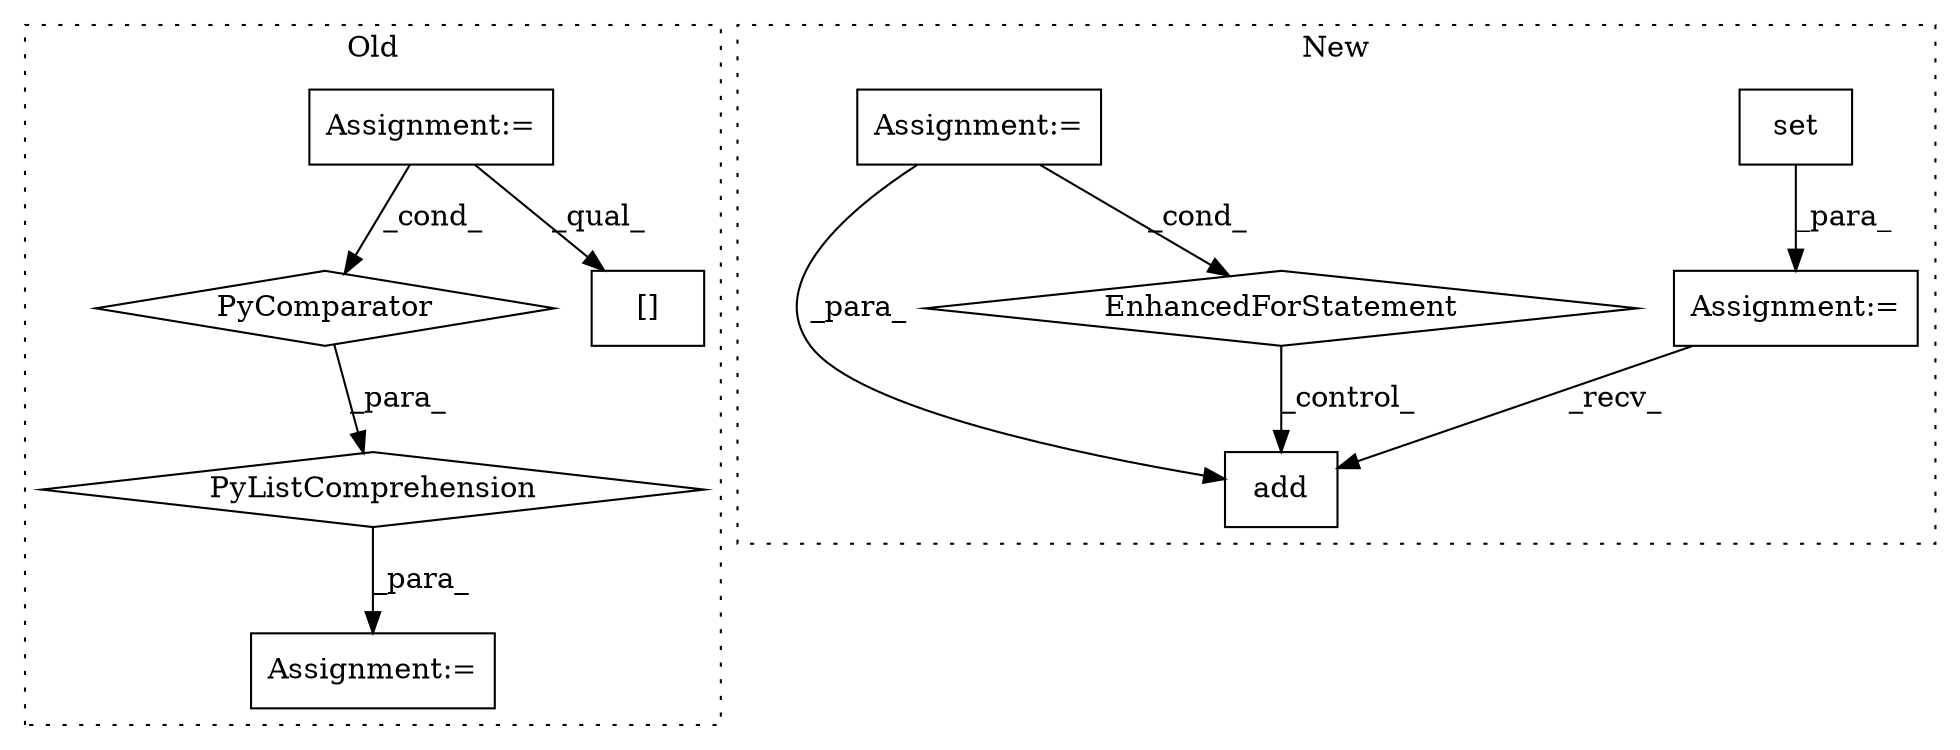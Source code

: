 digraph G {
subgraph cluster0 {
1 [label="PyListComprehension" a="109" s="1915" l="145" shape="diamond"];
3 [label="PyComparator" a="113" s="2022" l="30" shape="diamond"];
4 [label="Assignment:=" a="7" s="2022" l="30" shape="box"];
5 [label="Assignment:=" a="7" s="2182,2248" l="53,2" shape="box"];
10 [label="[]" a="2" s="1957,1960" l="2,1" shape="box"];
label = "Old";
style="dotted";
}
subgraph cluster1 {
2 [label="add" a="32" s="2046,2051" l="4,1" shape="box"];
6 [label="set" a="32" s="1825" l="5" shape="box"];
7 [label="Assignment:=" a="7" s="1824" l="1" shape="box"];
8 [label="Assignment:=" a="7" s="1929,2024" l="69,2" shape="box"];
9 [label="EnhancedForStatement" a="70" s="1929,2024" l="69,2" shape="diamond"];
label = "New";
style="dotted";
}
1 -> 5 [label="_para_"];
3 -> 1 [label="_para_"];
4 -> 10 [label="_qual_"];
4 -> 3 [label="_cond_"];
6 -> 7 [label="_para_"];
7 -> 2 [label="_recv_"];
8 -> 9 [label="_cond_"];
8 -> 2 [label="_para_"];
9 -> 2 [label="_control_"];
}